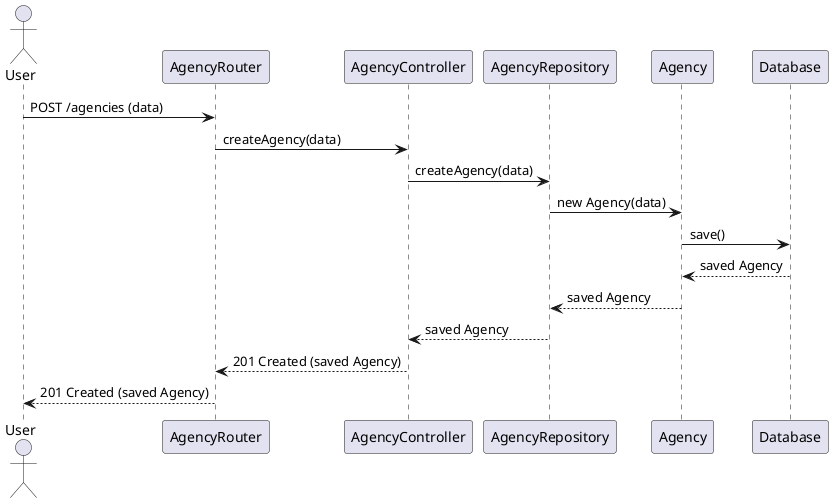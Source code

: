 @startuml
actor User
participant "AgencyRouter" as Router
participant "AgencyController" as Controller
participant "AgencyRepository" as Repository
participant "Agency" as Model
participant "Database" as DB

User -> Router: POST /agencies (data)
Router -> Controller: createAgency(data)
Controller -> Repository: createAgency(data)
Repository -> Model: new Agency(data)
Model -> DB: save()
DB --> Model: saved Agency
Model --> Repository: saved Agency
Repository --> Controller: saved Agency
Controller --> Router: 201 Created (saved Agency)
Router --> User: 201 Created (saved Agency)
@enduml

